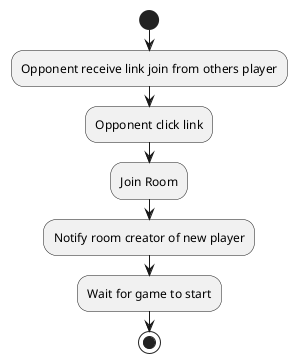 @startuml
start
:Opponent receive link join from others player;
:Opponent click link;
:Join Room;
:Notify room creator of new player;
:Wait for game to start;
stop
@enduml
